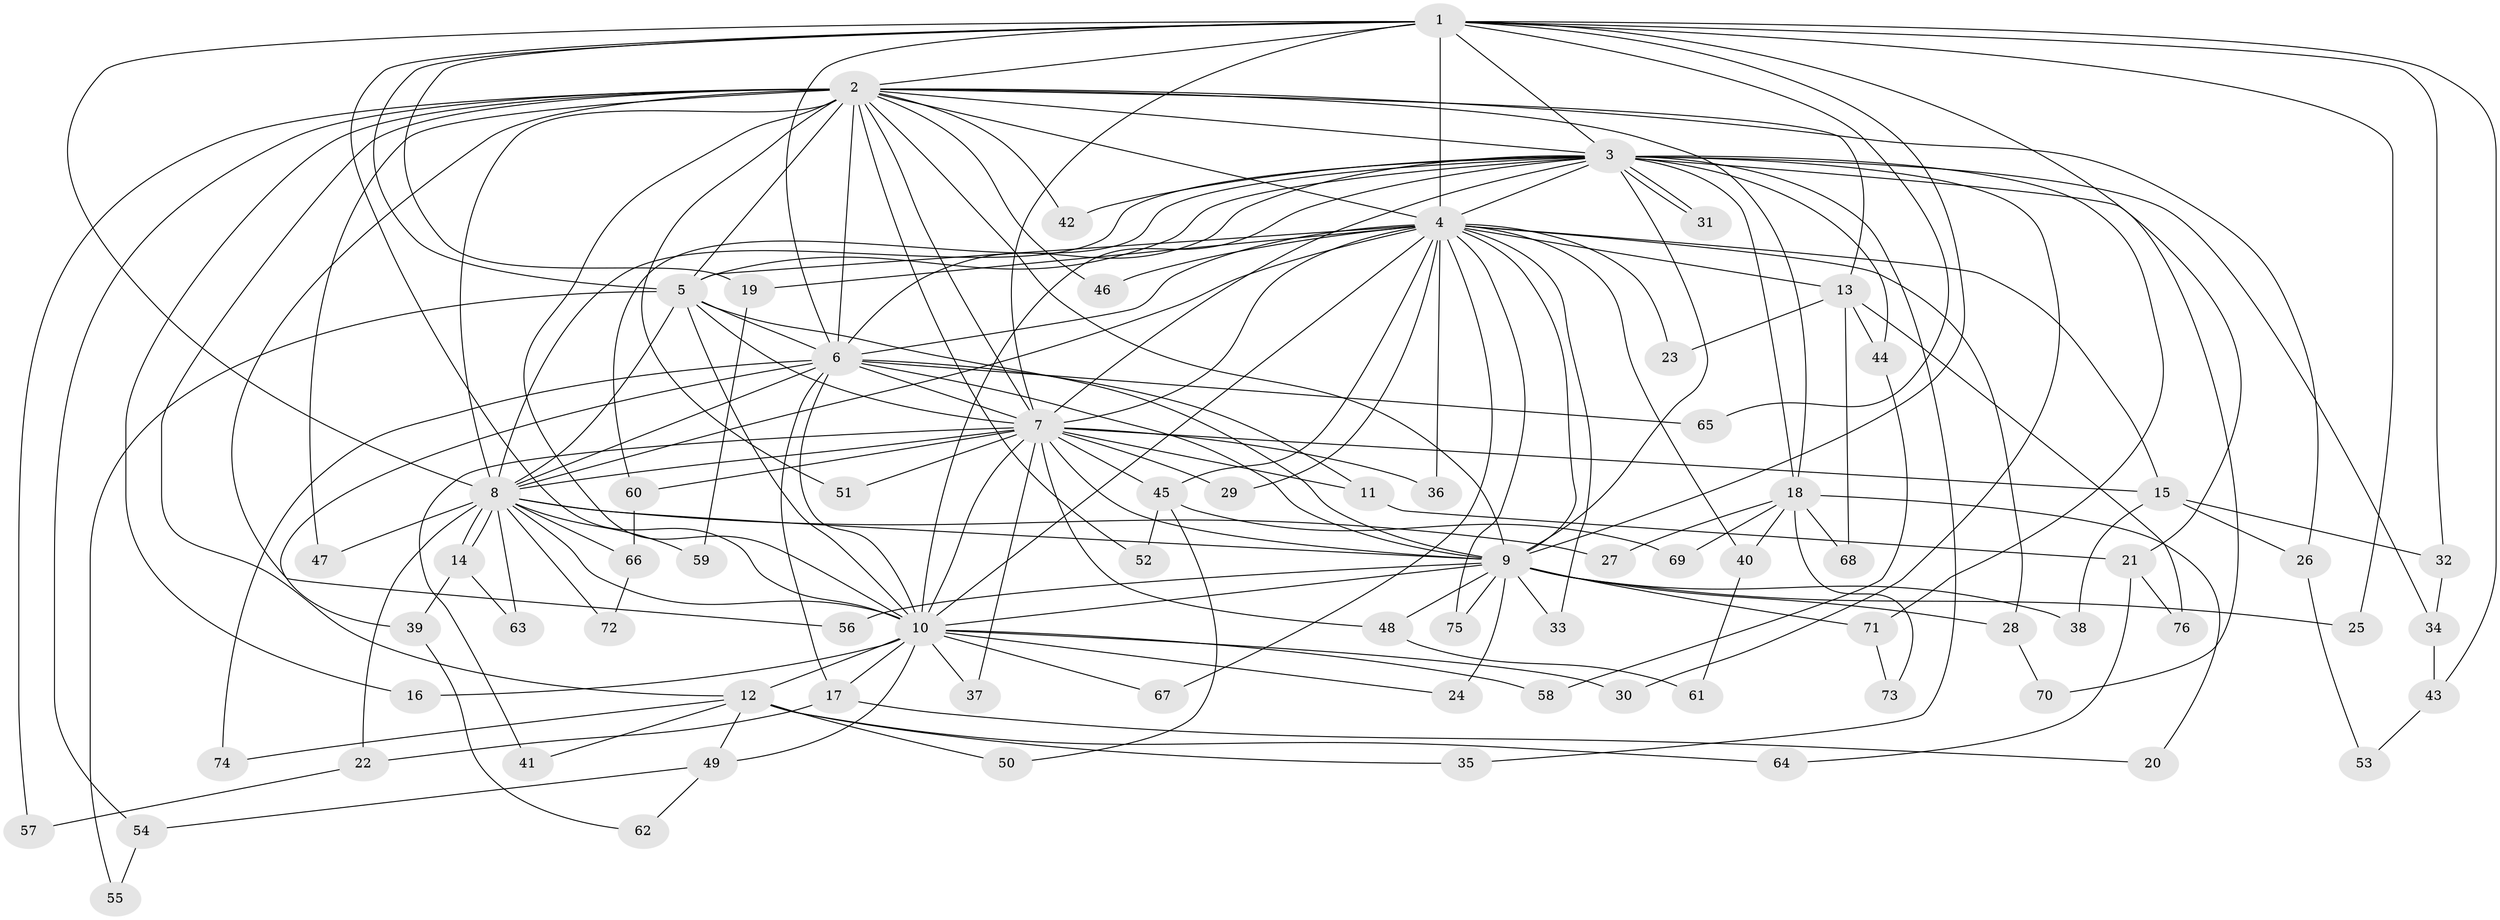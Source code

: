 // Generated by graph-tools (version 1.1) at 2025/14/03/09/25 04:14:18]
// undirected, 76 vertices, 177 edges
graph export_dot {
graph [start="1"]
  node [color=gray90,style=filled];
  1;
  2;
  3;
  4;
  5;
  6;
  7;
  8;
  9;
  10;
  11;
  12;
  13;
  14;
  15;
  16;
  17;
  18;
  19;
  20;
  21;
  22;
  23;
  24;
  25;
  26;
  27;
  28;
  29;
  30;
  31;
  32;
  33;
  34;
  35;
  36;
  37;
  38;
  39;
  40;
  41;
  42;
  43;
  44;
  45;
  46;
  47;
  48;
  49;
  50;
  51;
  52;
  53;
  54;
  55;
  56;
  57;
  58;
  59;
  60;
  61;
  62;
  63;
  64;
  65;
  66;
  67;
  68;
  69;
  70;
  71;
  72;
  73;
  74;
  75;
  76;
  1 -- 2;
  1 -- 3;
  1 -- 4;
  1 -- 5;
  1 -- 6;
  1 -- 7;
  1 -- 8;
  1 -- 9;
  1 -- 10;
  1 -- 19;
  1 -- 21;
  1 -- 25;
  1 -- 32;
  1 -- 43;
  1 -- 65;
  2 -- 3;
  2 -- 4;
  2 -- 5;
  2 -- 6;
  2 -- 7;
  2 -- 8;
  2 -- 9;
  2 -- 10;
  2 -- 12;
  2 -- 13;
  2 -- 16;
  2 -- 18;
  2 -- 26;
  2 -- 42;
  2 -- 46;
  2 -- 47;
  2 -- 51;
  2 -- 52;
  2 -- 54;
  2 -- 56;
  2 -- 57;
  3 -- 4;
  3 -- 5;
  3 -- 6;
  3 -- 7;
  3 -- 8;
  3 -- 9;
  3 -- 10;
  3 -- 18;
  3 -- 30;
  3 -- 31;
  3 -- 31;
  3 -- 34;
  3 -- 35;
  3 -- 42;
  3 -- 44;
  3 -- 60;
  3 -- 70;
  3 -- 71;
  4 -- 5;
  4 -- 6;
  4 -- 7;
  4 -- 8;
  4 -- 9;
  4 -- 10;
  4 -- 13;
  4 -- 15;
  4 -- 19;
  4 -- 23;
  4 -- 28;
  4 -- 29;
  4 -- 33;
  4 -- 36;
  4 -- 40;
  4 -- 45;
  4 -- 46;
  4 -- 67;
  4 -- 75;
  5 -- 6;
  5 -- 7;
  5 -- 8;
  5 -- 9;
  5 -- 10;
  5 -- 55;
  6 -- 7;
  6 -- 8;
  6 -- 9;
  6 -- 10;
  6 -- 11;
  6 -- 17;
  6 -- 39;
  6 -- 65;
  6 -- 74;
  7 -- 8;
  7 -- 9;
  7 -- 10;
  7 -- 11;
  7 -- 15;
  7 -- 29;
  7 -- 36;
  7 -- 37;
  7 -- 41;
  7 -- 45;
  7 -- 48;
  7 -- 51;
  7 -- 60;
  8 -- 9;
  8 -- 10;
  8 -- 14;
  8 -- 14;
  8 -- 22;
  8 -- 27;
  8 -- 47;
  8 -- 59;
  8 -- 63;
  8 -- 66;
  8 -- 72;
  9 -- 10;
  9 -- 24;
  9 -- 25;
  9 -- 28;
  9 -- 33;
  9 -- 38;
  9 -- 48;
  9 -- 56;
  9 -- 71;
  9 -- 75;
  10 -- 12;
  10 -- 16;
  10 -- 17;
  10 -- 24;
  10 -- 30;
  10 -- 37;
  10 -- 49;
  10 -- 58;
  10 -- 67;
  11 -- 21;
  12 -- 35;
  12 -- 41;
  12 -- 49;
  12 -- 50;
  12 -- 64;
  12 -- 74;
  13 -- 23;
  13 -- 44;
  13 -- 68;
  13 -- 76;
  14 -- 39;
  14 -- 63;
  15 -- 26;
  15 -- 32;
  15 -- 38;
  17 -- 20;
  17 -- 22;
  18 -- 20;
  18 -- 27;
  18 -- 40;
  18 -- 68;
  18 -- 69;
  18 -- 73;
  19 -- 59;
  21 -- 64;
  21 -- 76;
  22 -- 57;
  26 -- 53;
  28 -- 70;
  32 -- 34;
  34 -- 43;
  39 -- 62;
  40 -- 61;
  43 -- 53;
  44 -- 58;
  45 -- 50;
  45 -- 52;
  45 -- 69;
  48 -- 61;
  49 -- 54;
  49 -- 62;
  54 -- 55;
  60 -- 66;
  66 -- 72;
  71 -- 73;
}
